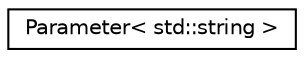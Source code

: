 digraph "Graphical Class Hierarchy"
{
 // LATEX_PDF_SIZE
  edge [fontname="Helvetica",fontsize="10",labelfontname="Helvetica",labelfontsize="10"];
  node [fontname="Helvetica",fontsize="10",shape=record];
  rankdir="LR";
  Node0 [label="Parameter\< std::string \>",height=0.2,width=0.4,color="black", fillcolor="white", style="filled",URL="$class_parameter.html",tooltip=" "];
}
